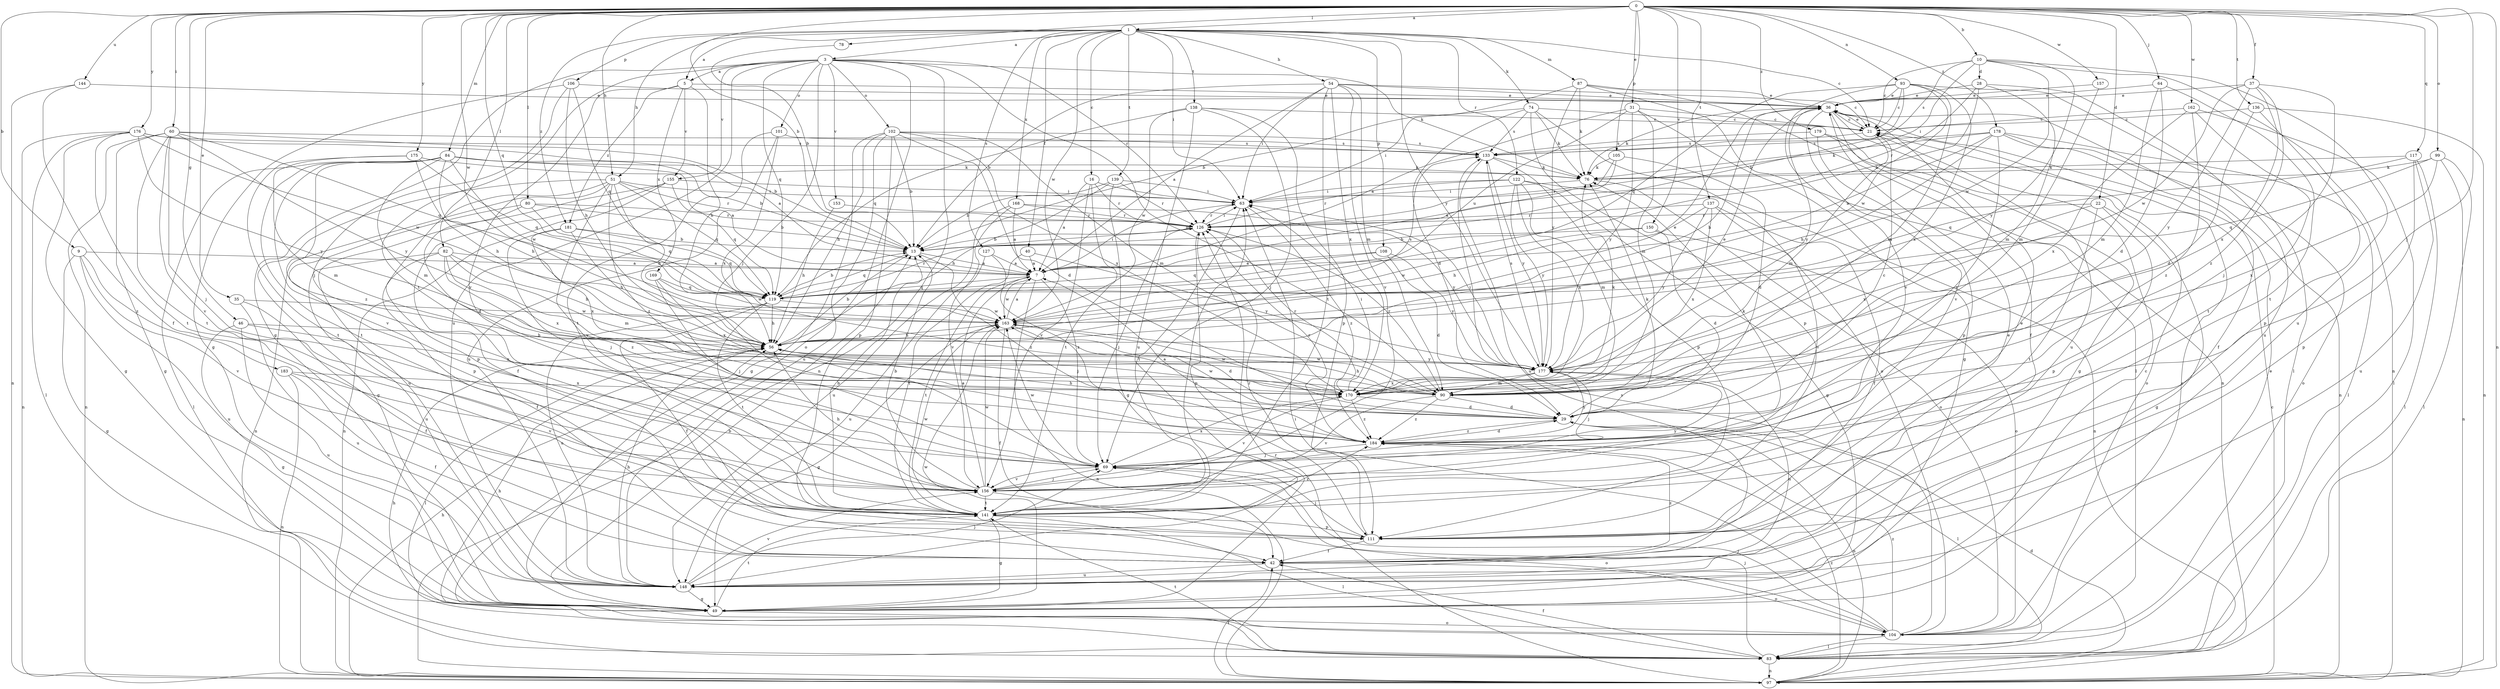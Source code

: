 strict digraph  {
0;
1;
3;
5;
7;
9;
10;
13;
16;
21;
22;
28;
29;
31;
35;
36;
37;
40;
42;
46;
49;
51;
54;
56;
60;
63;
64;
69;
74;
76;
78;
80;
82;
83;
84;
87;
90;
93;
97;
99;
101;
102;
104;
105;
106;
108;
111;
117;
119;
122;
126;
127;
133;
136;
137;
138;
139;
141;
144;
148;
150;
153;
155;
156;
157;
162;
163;
168;
169;
170;
175;
176;
177;
178;
179;
181;
183;
184;
0 -> 1  [label=a];
0 -> 9  [label=b];
0 -> 10  [label=b];
0 -> 13  [label=b];
0 -> 22  [label=d];
0 -> 31  [label=e];
0 -> 35  [label=e];
0 -> 37  [label=f];
0 -> 46  [label=g];
0 -> 51  [label=h];
0 -> 60  [label=i];
0 -> 64  [label=j];
0 -> 69  [label=j];
0 -> 78  [label=l];
0 -> 80  [label=l];
0 -> 82  [label=l];
0 -> 84  [label=m];
0 -> 93  [label=n];
0 -> 97  [label=n];
0 -> 99  [label=o];
0 -> 105  [label=p];
0 -> 117  [label=q];
0 -> 119  [label=q];
0 -> 136  [label=t];
0 -> 137  [label=t];
0 -> 144  [label=u];
0 -> 150  [label=v];
0 -> 157  [label=w];
0 -> 162  [label=w];
0 -> 163  [label=w];
0 -> 175  [label=y];
0 -> 176  [label=y];
0 -> 178  [label=z];
0 -> 179  [label=z];
1 -> 3  [label=a];
1 -> 5  [label=a];
1 -> 16  [label=c];
1 -> 21  [label=c];
1 -> 40  [label=f];
1 -> 51  [label=h];
1 -> 54  [label=h];
1 -> 63  [label=i];
1 -> 74  [label=k];
1 -> 87  [label=m];
1 -> 106  [label=p];
1 -> 108  [label=p];
1 -> 122  [label=r];
1 -> 127  [label=s];
1 -> 138  [label=t];
1 -> 139  [label=t];
1 -> 163  [label=w];
1 -> 168  [label=x];
1 -> 177  [label=y];
1 -> 181  [label=z];
3 -> 5  [label=a];
3 -> 49  [label=g];
3 -> 69  [label=j];
3 -> 76  [label=k];
3 -> 90  [label=m];
3 -> 97  [label=n];
3 -> 101  [label=o];
3 -> 102  [label=o];
3 -> 104  [label=o];
3 -> 119  [label=q];
3 -> 126  [label=r];
3 -> 141  [label=t];
3 -> 148  [label=u];
3 -> 153  [label=v];
3 -> 155  [label=v];
5 -> 36  [label=e];
5 -> 56  [label=h];
5 -> 155  [label=v];
5 -> 156  [label=v];
5 -> 169  [label=x];
5 -> 181  [label=z];
7 -> 63  [label=i];
7 -> 69  [label=j];
7 -> 97  [label=n];
7 -> 119  [label=q];
7 -> 141  [label=t];
7 -> 163  [label=w];
9 -> 7  [label=a];
9 -> 49  [label=g];
9 -> 148  [label=u];
9 -> 156  [label=v];
9 -> 183  [label=z];
10 -> 21  [label=c];
10 -> 28  [label=d];
10 -> 63  [label=i];
10 -> 97  [label=n];
10 -> 133  [label=s];
10 -> 148  [label=u];
10 -> 163  [label=w];
10 -> 177  [label=y];
13 -> 7  [label=a];
13 -> 119  [label=q];
13 -> 184  [label=z];
16 -> 7  [label=a];
16 -> 63  [label=i];
16 -> 126  [label=r];
16 -> 141  [label=t];
16 -> 156  [label=v];
21 -> 36  [label=e];
21 -> 90  [label=m];
21 -> 133  [label=s];
22 -> 49  [label=g];
22 -> 111  [label=p];
22 -> 126  [label=r];
22 -> 141  [label=t];
22 -> 170  [label=x];
28 -> 13  [label=b];
28 -> 36  [label=e];
28 -> 90  [label=m];
28 -> 126  [label=r];
28 -> 148  [label=u];
29 -> 21  [label=c];
29 -> 56  [label=h];
29 -> 76  [label=k];
29 -> 83  [label=l];
29 -> 97  [label=n];
29 -> 163  [label=w];
29 -> 184  [label=z];
31 -> 7  [label=a];
31 -> 21  [label=c];
31 -> 49  [label=g];
31 -> 90  [label=m];
31 -> 177  [label=y];
31 -> 119  [label=u];
35 -> 42  [label=f];
35 -> 148  [label=u];
35 -> 163  [label=w];
36 -> 21  [label=c];
36 -> 42  [label=f];
36 -> 56  [label=h];
36 -> 76  [label=k];
36 -> 97  [label=n];
36 -> 148  [label=u];
36 -> 156  [label=v];
36 -> 177  [label=y];
37 -> 36  [label=e];
37 -> 69  [label=j];
37 -> 163  [label=w];
37 -> 170  [label=x];
37 -> 177  [label=y];
37 -> 184  [label=z];
40 -> 7  [label=a];
40 -> 141  [label=t];
40 -> 177  [label=y];
42 -> 36  [label=e];
42 -> 104  [label=o];
42 -> 148  [label=u];
42 -> 184  [label=z];
46 -> 49  [label=g];
46 -> 56  [label=h];
46 -> 148  [label=u];
46 -> 170  [label=x];
49 -> 13  [label=b];
49 -> 21  [label=c];
49 -> 104  [label=o];
49 -> 141  [label=t];
49 -> 163  [label=w];
51 -> 49  [label=g];
51 -> 56  [label=h];
51 -> 63  [label=i];
51 -> 97  [label=n];
51 -> 111  [label=p];
51 -> 119  [label=q];
51 -> 126  [label=r];
51 -> 156  [label=v];
51 -> 184  [label=z];
54 -> 7  [label=a];
54 -> 13  [label=b];
54 -> 21  [label=c];
54 -> 36  [label=e];
54 -> 63  [label=i];
54 -> 90  [label=m];
54 -> 141  [label=t];
54 -> 156  [label=v];
54 -> 170  [label=x];
56 -> 13  [label=b];
56 -> 36  [label=e];
56 -> 83  [label=l];
56 -> 177  [label=y];
60 -> 13  [label=b];
60 -> 49  [label=g];
60 -> 69  [label=j];
60 -> 97  [label=n];
60 -> 119  [label=q];
60 -> 133  [label=s];
60 -> 141  [label=t];
60 -> 156  [label=v];
60 -> 177  [label=y];
63 -> 126  [label=r];
63 -> 141  [label=t];
63 -> 184  [label=z];
64 -> 29  [label=d];
64 -> 36  [label=e];
64 -> 90  [label=m];
64 -> 141  [label=t];
69 -> 156  [label=v];
69 -> 163  [label=w];
69 -> 170  [label=x];
74 -> 21  [label=c];
74 -> 29  [label=d];
74 -> 63  [label=i];
74 -> 76  [label=k];
74 -> 104  [label=o];
74 -> 111  [label=p];
74 -> 133  [label=s];
76 -> 63  [label=i];
76 -> 104  [label=o];
78 -> 13  [label=b];
80 -> 13  [label=b];
80 -> 29  [label=d];
80 -> 111  [label=p];
80 -> 119  [label=q];
80 -> 126  [label=r];
82 -> 7  [label=a];
82 -> 42  [label=f];
82 -> 56  [label=h];
82 -> 90  [label=m];
82 -> 148  [label=u];
82 -> 170  [label=x];
82 -> 184  [label=z];
83 -> 42  [label=f];
83 -> 56  [label=h];
83 -> 69  [label=j];
83 -> 97  [label=n];
83 -> 141  [label=t];
84 -> 7  [label=a];
84 -> 13  [label=b];
84 -> 56  [label=h];
84 -> 76  [label=k];
84 -> 83  [label=l];
84 -> 90  [label=m];
84 -> 141  [label=t];
84 -> 156  [label=v];
84 -> 163  [label=w];
84 -> 184  [label=z];
87 -> 13  [label=b];
87 -> 36  [label=e];
87 -> 76  [label=k];
87 -> 83  [label=l];
87 -> 97  [label=n];
87 -> 177  [label=y];
90 -> 29  [label=d];
90 -> 56  [label=h];
90 -> 126  [label=r];
90 -> 156  [label=v];
90 -> 163  [label=w];
90 -> 184  [label=z];
93 -> 13  [label=b];
93 -> 21  [label=c];
93 -> 36  [label=e];
93 -> 83  [label=l];
93 -> 90  [label=m];
93 -> 119  [label=q];
93 -> 156  [label=v];
93 -> 163  [label=w];
93 -> 170  [label=x];
97 -> 21  [label=c];
97 -> 29  [label=d];
97 -> 42  [label=f];
97 -> 56  [label=h];
97 -> 126  [label=r];
97 -> 184  [label=z];
99 -> 76  [label=k];
99 -> 83  [label=l];
99 -> 97  [label=n];
99 -> 119  [label=q];
99 -> 170  [label=x];
101 -> 133  [label=s];
101 -> 141  [label=t];
101 -> 148  [label=u];
101 -> 170  [label=x];
102 -> 13  [label=b];
102 -> 29  [label=d];
102 -> 49  [label=g];
102 -> 56  [label=h];
102 -> 90  [label=m];
102 -> 111  [label=p];
102 -> 133  [label=s];
102 -> 148  [label=u];
102 -> 170  [label=x];
104 -> 21  [label=c];
104 -> 36  [label=e];
104 -> 56  [label=h];
104 -> 63  [label=i];
104 -> 69  [label=j];
104 -> 83  [label=l];
104 -> 133  [label=s];
104 -> 184  [label=z];
105 -> 7  [label=a];
105 -> 29  [label=d];
105 -> 76  [label=k];
105 -> 126  [label=r];
106 -> 36  [label=e];
106 -> 49  [label=g];
106 -> 56  [label=h];
106 -> 69  [label=j];
106 -> 119  [label=q];
108 -> 7  [label=a];
108 -> 29  [label=d];
108 -> 119  [label=q];
108 -> 177  [label=y];
111 -> 36  [label=e];
111 -> 42  [label=f];
111 -> 69  [label=j];
111 -> 126  [label=r];
117 -> 76  [label=k];
117 -> 83  [label=l];
117 -> 111  [label=p];
117 -> 119  [label=q];
117 -> 148  [label=u];
119 -> 13  [label=b];
119 -> 42  [label=f];
119 -> 56  [label=h];
119 -> 126  [label=r];
119 -> 141  [label=t];
119 -> 148  [label=u];
119 -> 163  [label=w];
122 -> 49  [label=g];
122 -> 63  [label=i];
122 -> 90  [label=m];
122 -> 97  [label=n];
122 -> 126  [label=r];
122 -> 170  [label=x];
122 -> 177  [label=y];
126 -> 13  [label=b];
126 -> 63  [label=i];
126 -> 69  [label=j];
126 -> 111  [label=p];
127 -> 7  [label=a];
127 -> 148  [label=u];
127 -> 184  [label=z];
133 -> 76  [label=k];
133 -> 111  [label=p];
133 -> 148  [label=u];
133 -> 177  [label=y];
136 -> 21  [label=c];
136 -> 29  [label=d];
136 -> 97  [label=n];
136 -> 111  [label=p];
137 -> 42  [label=f];
137 -> 56  [label=h];
137 -> 126  [label=r];
137 -> 156  [label=v];
137 -> 170  [label=x];
137 -> 177  [label=y];
138 -> 21  [label=c];
138 -> 69  [label=j];
138 -> 111  [label=p];
138 -> 119  [label=q];
138 -> 148  [label=u];
138 -> 163  [label=w];
139 -> 13  [label=b];
139 -> 49  [label=g];
139 -> 56  [label=h];
139 -> 63  [label=i];
139 -> 126  [label=r];
141 -> 13  [label=b];
141 -> 49  [label=g];
141 -> 63  [label=i];
141 -> 83  [label=l];
141 -> 111  [label=p];
141 -> 163  [label=w];
141 -> 184  [label=z];
144 -> 36  [label=e];
144 -> 42  [label=f];
144 -> 97  [label=n];
148 -> 49  [label=g];
148 -> 56  [label=h];
148 -> 69  [label=j];
148 -> 156  [label=v];
150 -> 13  [label=b];
150 -> 29  [label=d];
150 -> 104  [label=o];
150 -> 163  [label=w];
153 -> 56  [label=h];
153 -> 126  [label=r];
155 -> 42  [label=f];
155 -> 63  [label=i];
155 -> 97  [label=n];
155 -> 119  [label=q];
155 -> 148  [label=u];
156 -> 7  [label=a];
156 -> 13  [label=b];
156 -> 56  [label=h];
156 -> 69  [label=j];
156 -> 104  [label=o];
156 -> 141  [label=t];
156 -> 163  [label=w];
156 -> 177  [label=y];
157 -> 36  [label=e];
157 -> 90  [label=m];
162 -> 21  [label=c];
162 -> 83  [label=l];
162 -> 141  [label=t];
162 -> 170  [label=x];
162 -> 184  [label=z];
163 -> 7  [label=a];
163 -> 29  [label=d];
163 -> 42  [label=f];
163 -> 49  [label=g];
163 -> 56  [label=h];
163 -> 133  [label=s];
168 -> 7  [label=a];
168 -> 126  [label=r];
168 -> 148  [label=u];
168 -> 156  [label=v];
168 -> 177  [label=y];
169 -> 69  [label=j];
169 -> 119  [label=q];
169 -> 163  [label=w];
169 -> 170  [label=x];
170 -> 29  [label=d];
170 -> 63  [label=i];
170 -> 76  [label=k];
170 -> 126  [label=r];
170 -> 156  [label=v];
170 -> 163  [label=w];
170 -> 184  [label=z];
175 -> 56  [label=h];
175 -> 76  [label=k];
175 -> 90  [label=m];
175 -> 119  [label=q];
175 -> 141  [label=t];
176 -> 7  [label=a];
176 -> 49  [label=g];
176 -> 83  [label=l];
176 -> 97  [label=n];
176 -> 133  [label=s];
176 -> 141  [label=t];
176 -> 163  [label=w];
176 -> 177  [label=y];
177 -> 36  [label=e];
177 -> 63  [label=i];
177 -> 69  [label=j];
177 -> 90  [label=m];
177 -> 133  [label=s];
177 -> 148  [label=u];
177 -> 170  [label=x];
178 -> 7  [label=a];
178 -> 42  [label=f];
178 -> 56  [label=h];
178 -> 76  [label=k];
178 -> 83  [label=l];
178 -> 104  [label=o];
178 -> 133  [label=s];
178 -> 184  [label=z];
179 -> 49  [label=g];
179 -> 104  [label=o];
179 -> 111  [label=p];
179 -> 133  [label=s];
181 -> 13  [label=b];
181 -> 56  [label=h];
181 -> 69  [label=j];
181 -> 119  [label=q];
181 -> 170  [label=x];
183 -> 42  [label=f];
183 -> 97  [label=n];
183 -> 156  [label=v];
183 -> 170  [label=x];
184 -> 7  [label=a];
184 -> 29  [label=d];
184 -> 69  [label=j];
184 -> 76  [label=k];
184 -> 126  [label=r];
184 -> 177  [label=y];
}
